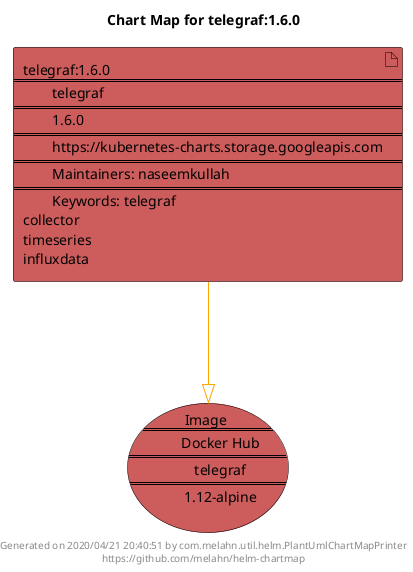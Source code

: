 @startuml
skinparam linetype ortho
skinparam backgroundColor white
skinparam usecaseBorderColor black
skinparam usecaseArrowColor LightSlateGray
skinparam artifactBorderColor black
skinparam artifactArrowColor LightSlateGray

title Chart Map for telegraf:1.6.0

'There is one referenced Helm Chart
artifact "telegraf:1.6.0\n====\n\ttelegraf\n====\n\t1.6.0\n====\n\thttps://kubernetes-charts.storage.googleapis.com\n====\n\tMaintainers: naseemkullah\n====\n\tKeywords: telegraf\ncollector\ntimeseries\ninfluxdata" as telegraf_1_6_0 #IndianRed

'There is one referenced Docker Image
usecase "Image\n====\n\tDocker Hub\n====\n\ttelegraf\n====\n\t1.12-alpine" as telegraf_1_12_alpine #IndianRed

'Chart Dependencies
telegraf_1_6_0--[#orange]-|>telegraf_1_12_alpine

center footer Generated on 2020/04/21 20:40:51 by com.melahn.util.helm.PlantUmlChartMapPrinter\nhttps://github.com/melahn/helm-chartmap
@enduml
